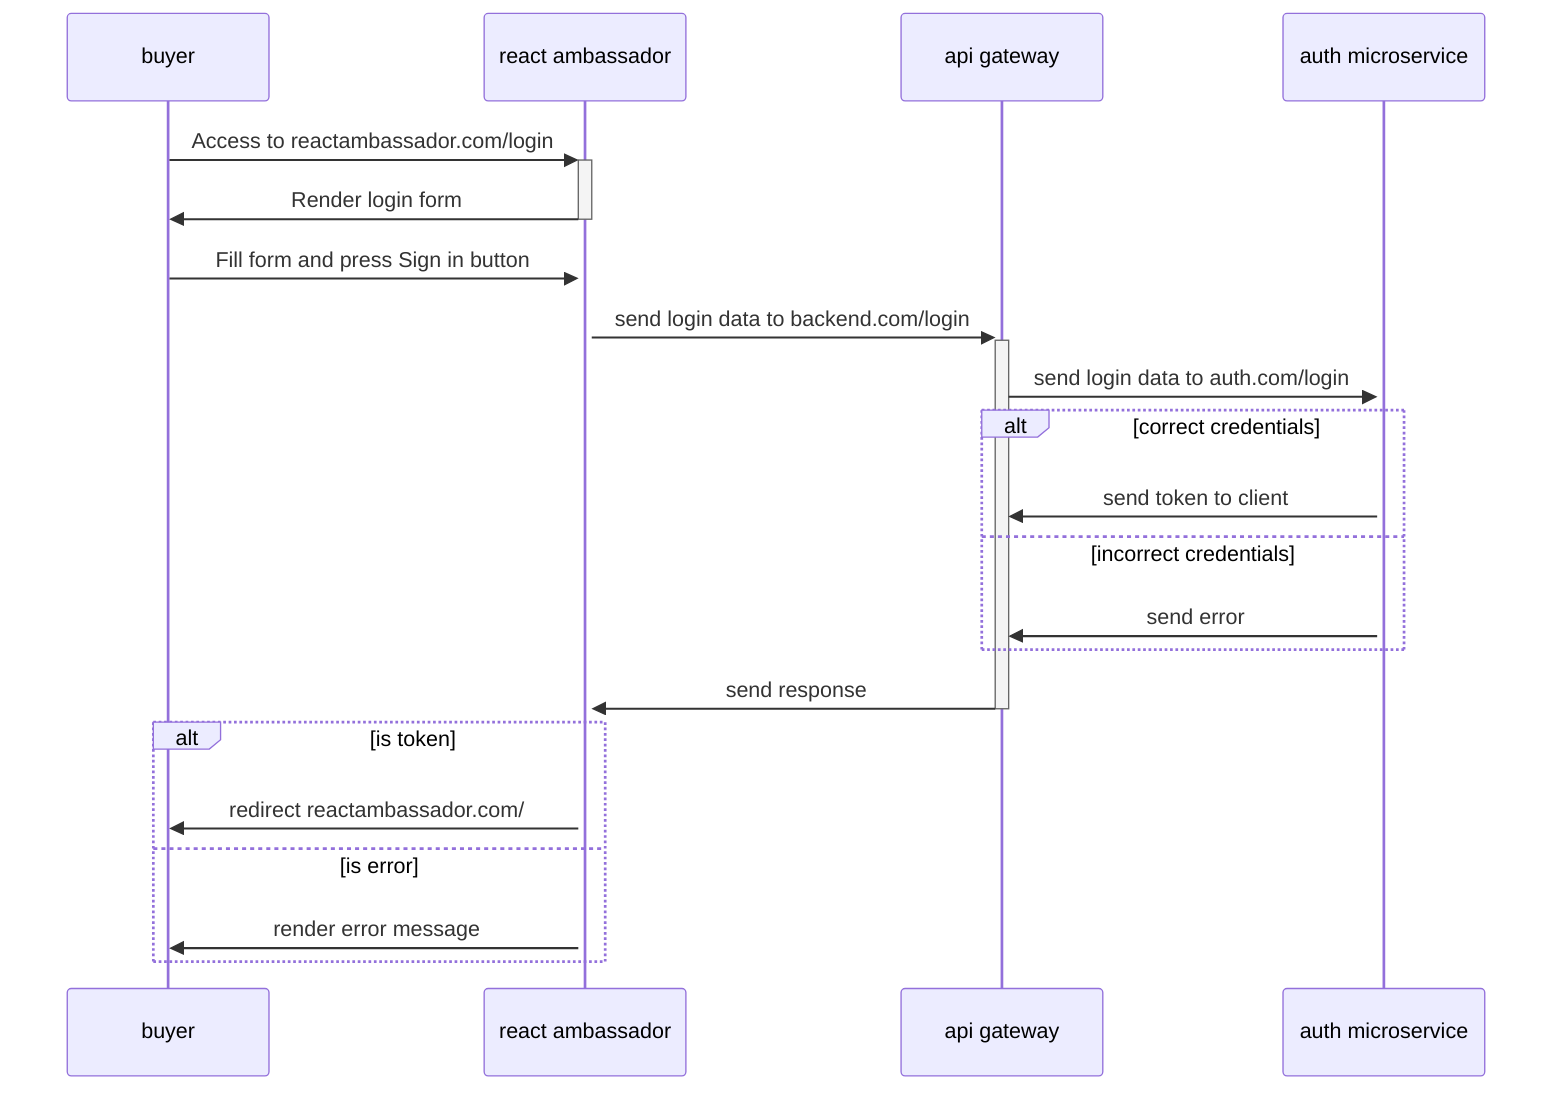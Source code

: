sequenceDiagram
    buyer->>+react ambassador: Access to reactambassador.com/login
    react ambassador ->>-buyer: Render login form
    buyer->>+react ambassador: Fill form and press Sign in button
    react ambassador->>+api gateway: send login data to backend.com/login
    api gateway->>+auth microservice: send login data to auth.com/login
    alt correct credentials
        auth microservice->>api gateway: send token to client
    else incorrect credentials
        auth microservice->>api gateway: send error
    end
    api gateway->>-react ambassador: send response
    alt is token
        react ambassador->>buyer: redirect reactambassador.com/
    else is error
        react ambassador->>buyer: render error message
    end